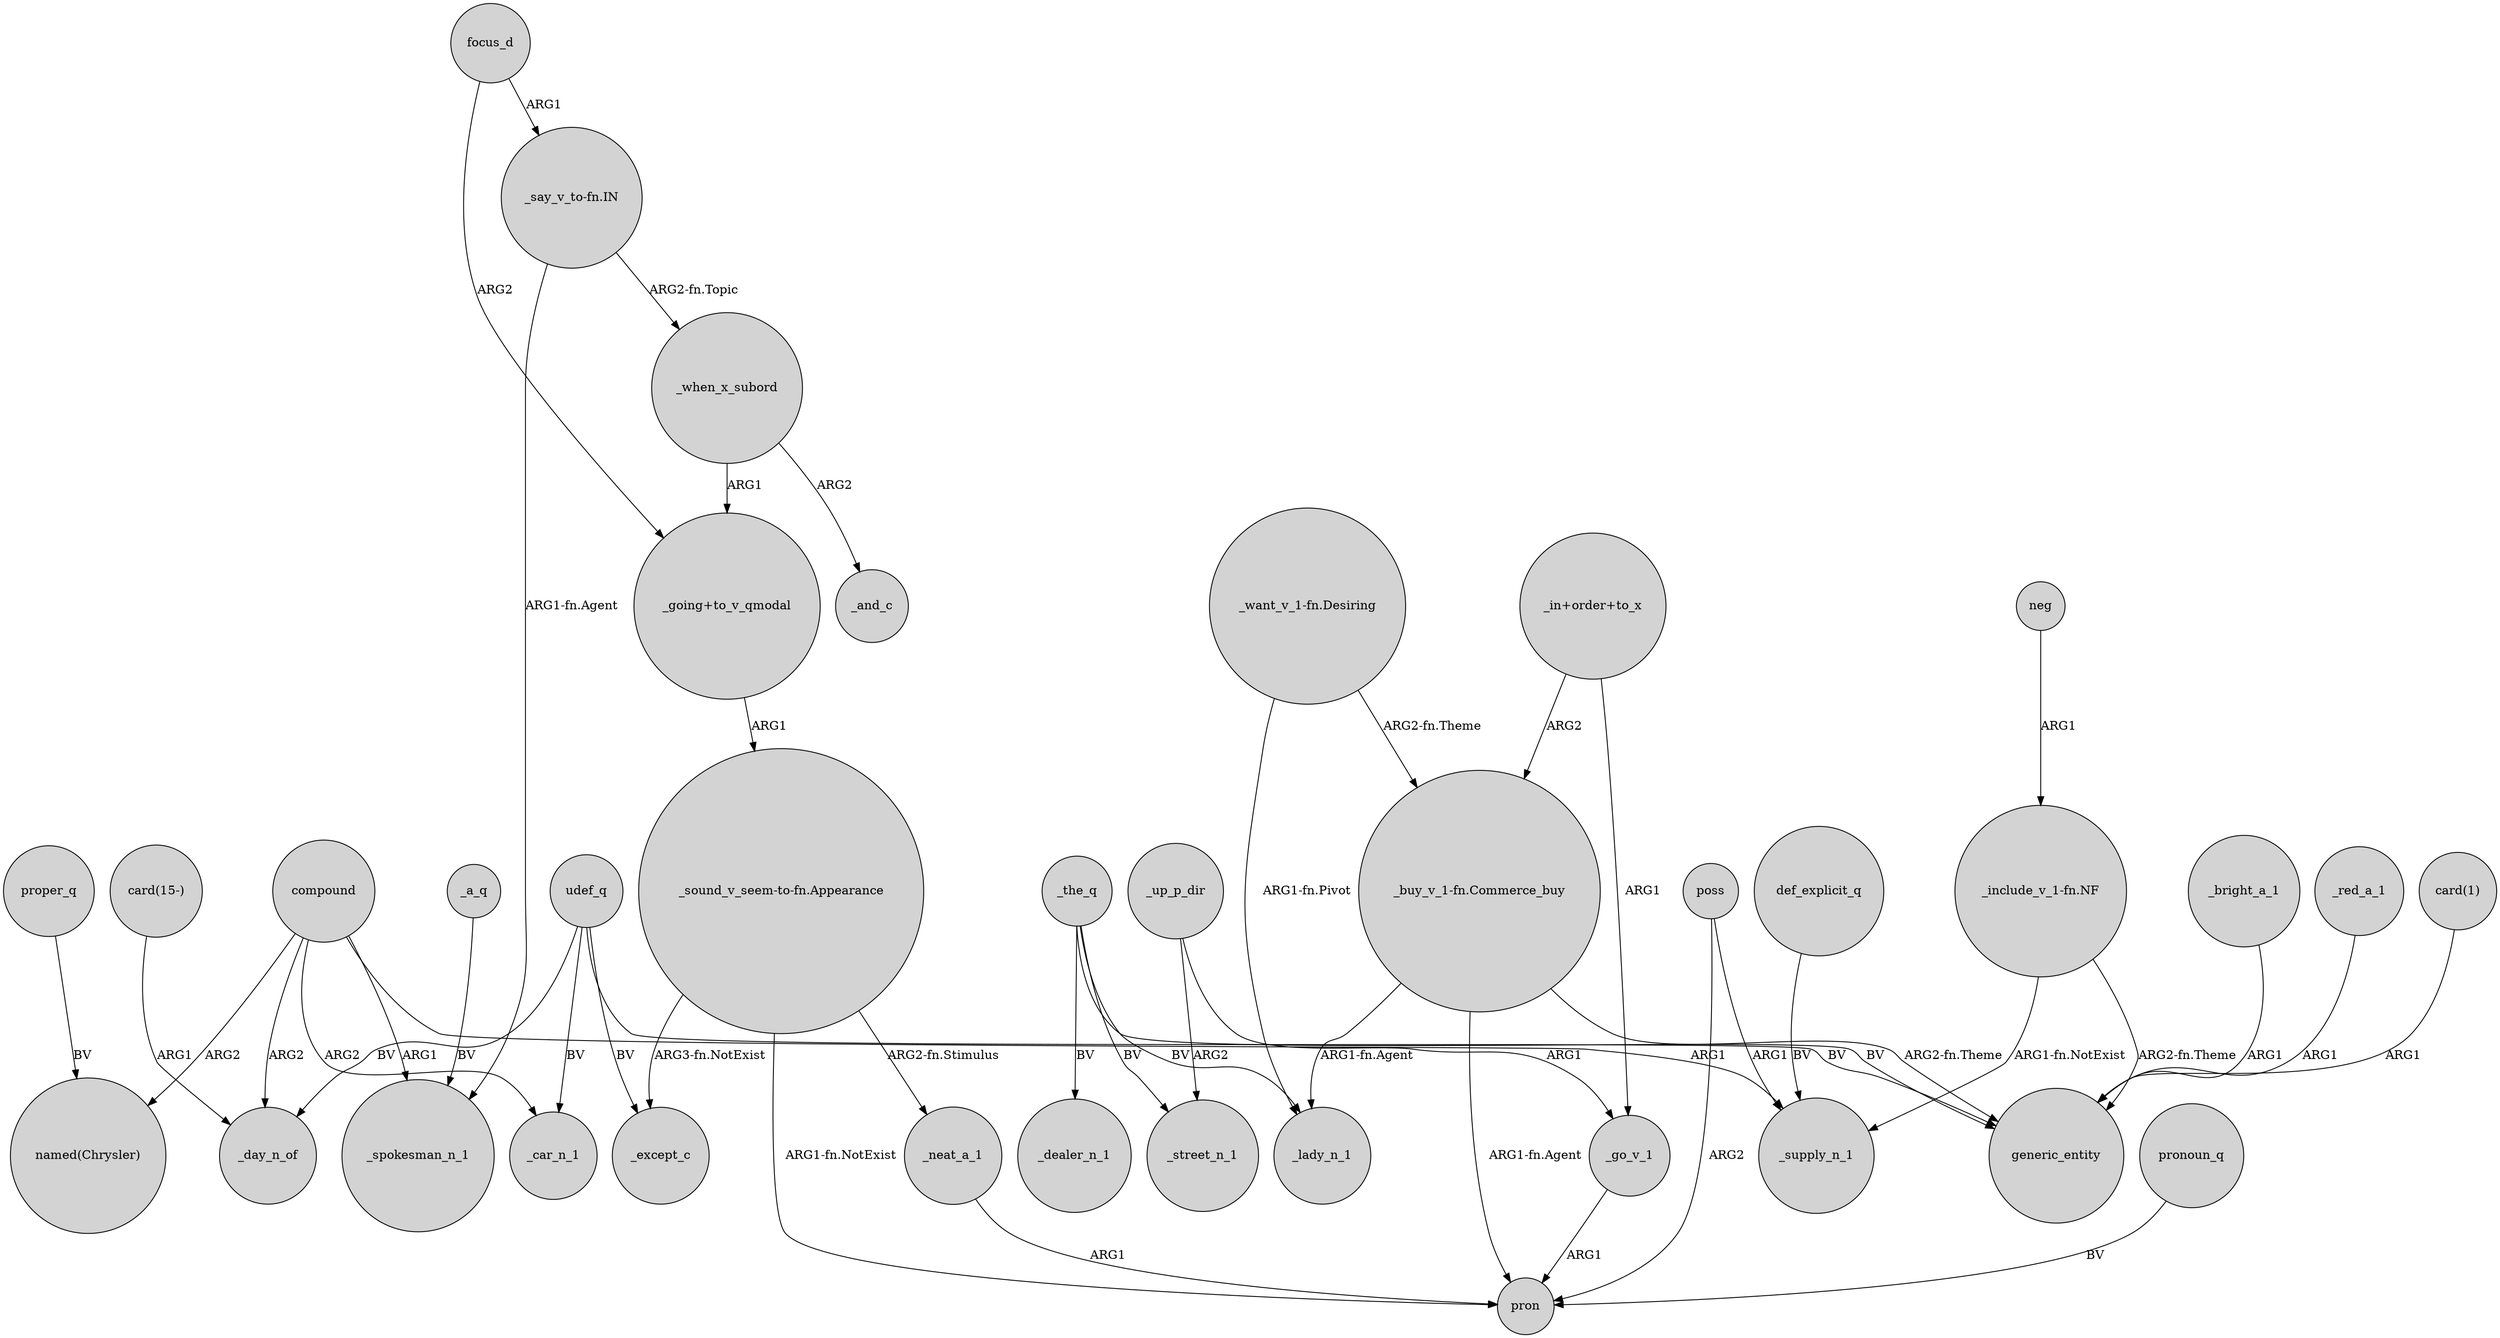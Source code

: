 digraph {
	node [shape=circle style=filled]
	_the_q -> generic_entity [label=BV]
	_when_x_subord -> "_going+to_v_qmodal" [label=ARG1]
	udef_q -> generic_entity [label=BV]
	poss -> pron [label=ARG2]
	_the_q -> _dealer_n_1 [label=BV]
	"_sound_v_seem-to-fn.Appearance" -> pron [label="ARG1-fn.NotExist"]
	_up_p_dir -> _street_n_1 [label=ARG2]
	"_in+order+to_x" -> "_buy_v_1-fn.Commerce_buy" [label=ARG2]
	"_buy_v_1-fn.Commerce_buy" -> pron [label="ARG1-fn.Agent"]
	"_include_v_1-fn.NF" -> _supply_n_1 [label="ARG1-fn.NotExist"]
	_bright_a_1 -> generic_entity [label=ARG1]
	compound -> _day_n_of [label=ARG2]
	udef_q -> _day_n_of [label=BV]
	"_sound_v_seem-to-fn.Appearance" -> _neat_a_1 [label="ARG2-fn.Stimulus"]
	udef_q -> _except_c [label=BV]
	_red_a_1 -> generic_entity [label=ARG1]
	proper_q -> "named(Chrysler)" [label=BV]
	"_say_v_to-fn.IN" -> _spokesman_n_1 [label="ARG1-fn.Agent"]
	_the_q -> _street_n_1 [label=BV]
	pronoun_q -> pron [label=BV]
	"_want_v_1-fn.Desiring" -> _lady_n_1 [label="ARG1-fn.Pivot"]
	"_want_v_1-fn.Desiring" -> "_buy_v_1-fn.Commerce_buy" [label="ARG2-fn.Theme"]
	"_sound_v_seem-to-fn.Appearance" -> _except_c [label="ARG3-fn.NotExist"]
	_neat_a_1 -> pron [label=ARG1]
	"_in+order+to_x" -> _go_v_1 [label=ARG1]
	compound -> _spokesman_n_1 [label=ARG1]
	_the_q -> _lady_n_1 [label=BV]
	compound -> "named(Chrysler)" [label=ARG2]
	"_going+to_v_qmodal" -> "_sound_v_seem-to-fn.Appearance" [label=ARG1]
	_when_x_subord -> _and_c [label=ARG2]
	"_say_v_to-fn.IN" -> _when_x_subord [label="ARG2-fn.Topic"]
	"_buy_v_1-fn.Commerce_buy" -> generic_entity [label="ARG2-fn.Theme"]
	_up_p_dir -> _go_v_1 [label=ARG1]
	poss -> _supply_n_1 [label=ARG1]
	compound -> _supply_n_1 [label=ARG1]
	_go_v_1 -> pron [label=ARG1]
	udef_q -> _car_n_1 [label=BV]
	"card(1)" -> generic_entity [label=ARG1]
	neg -> "_include_v_1-fn.NF" [label=ARG1]
	_a_q -> _spokesman_n_1 [label=BV]
	focus_d -> "_going+to_v_qmodal" [label=ARG2]
	"_buy_v_1-fn.Commerce_buy" -> _lady_n_1 [label="ARG1-fn.Agent"]
	def_explicit_q -> _supply_n_1 [label=BV]
	"_include_v_1-fn.NF" -> generic_entity [label="ARG2-fn.Theme"]
	compound -> _car_n_1 [label=ARG2]
	"card(15-)" -> _day_n_of [label=ARG1]
	focus_d -> "_say_v_to-fn.IN" [label=ARG1]
}
